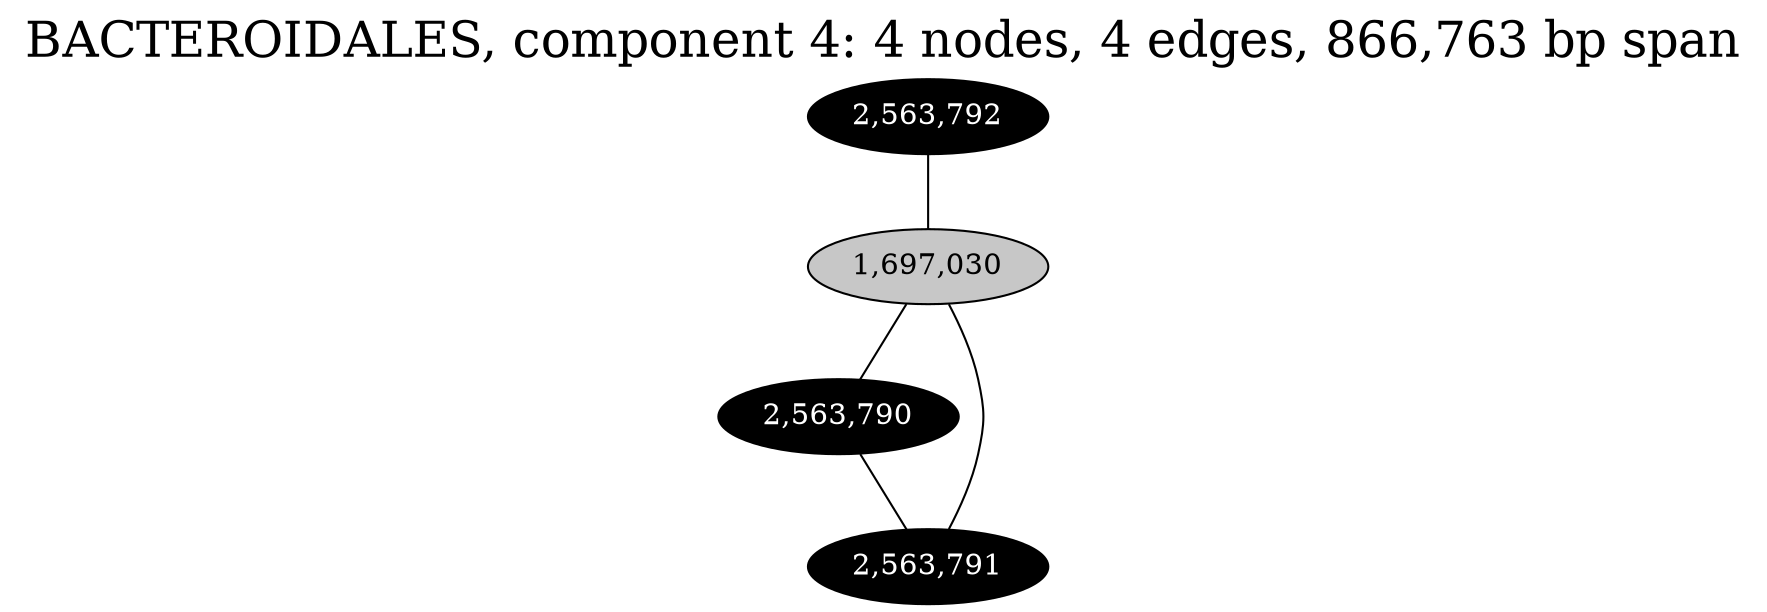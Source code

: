 graph BACTEROIDALES_cc4 {
	overlap="prism50";
	outputorder="edgesfirst";
	label="BACTEROIDALES, component 4: 4 nodes, 4 edges, 866,763 bp span";
	labelloc="t";
	fontsize=24;
	"2,563,792" [style="filled", fillcolor="#000000", fontcolor="#ffffff"];
	"1,697,030" [style="filled", fillcolor="#c7c7c7", fontcolor="#000000"];
	"2,563,790" [style="filled", fillcolor="#000000", fontcolor="#ffffff"];
	"2,563,791" [style="filled", fillcolor="#000000", fontcolor="#ffffff"];
	"2,563,792" -- "1,697,030";
	"1,697,030" -- "2,563,790";
	"1,697,030" -- "2,563,791";
	"2,563,790" -- "2,563,791";
}